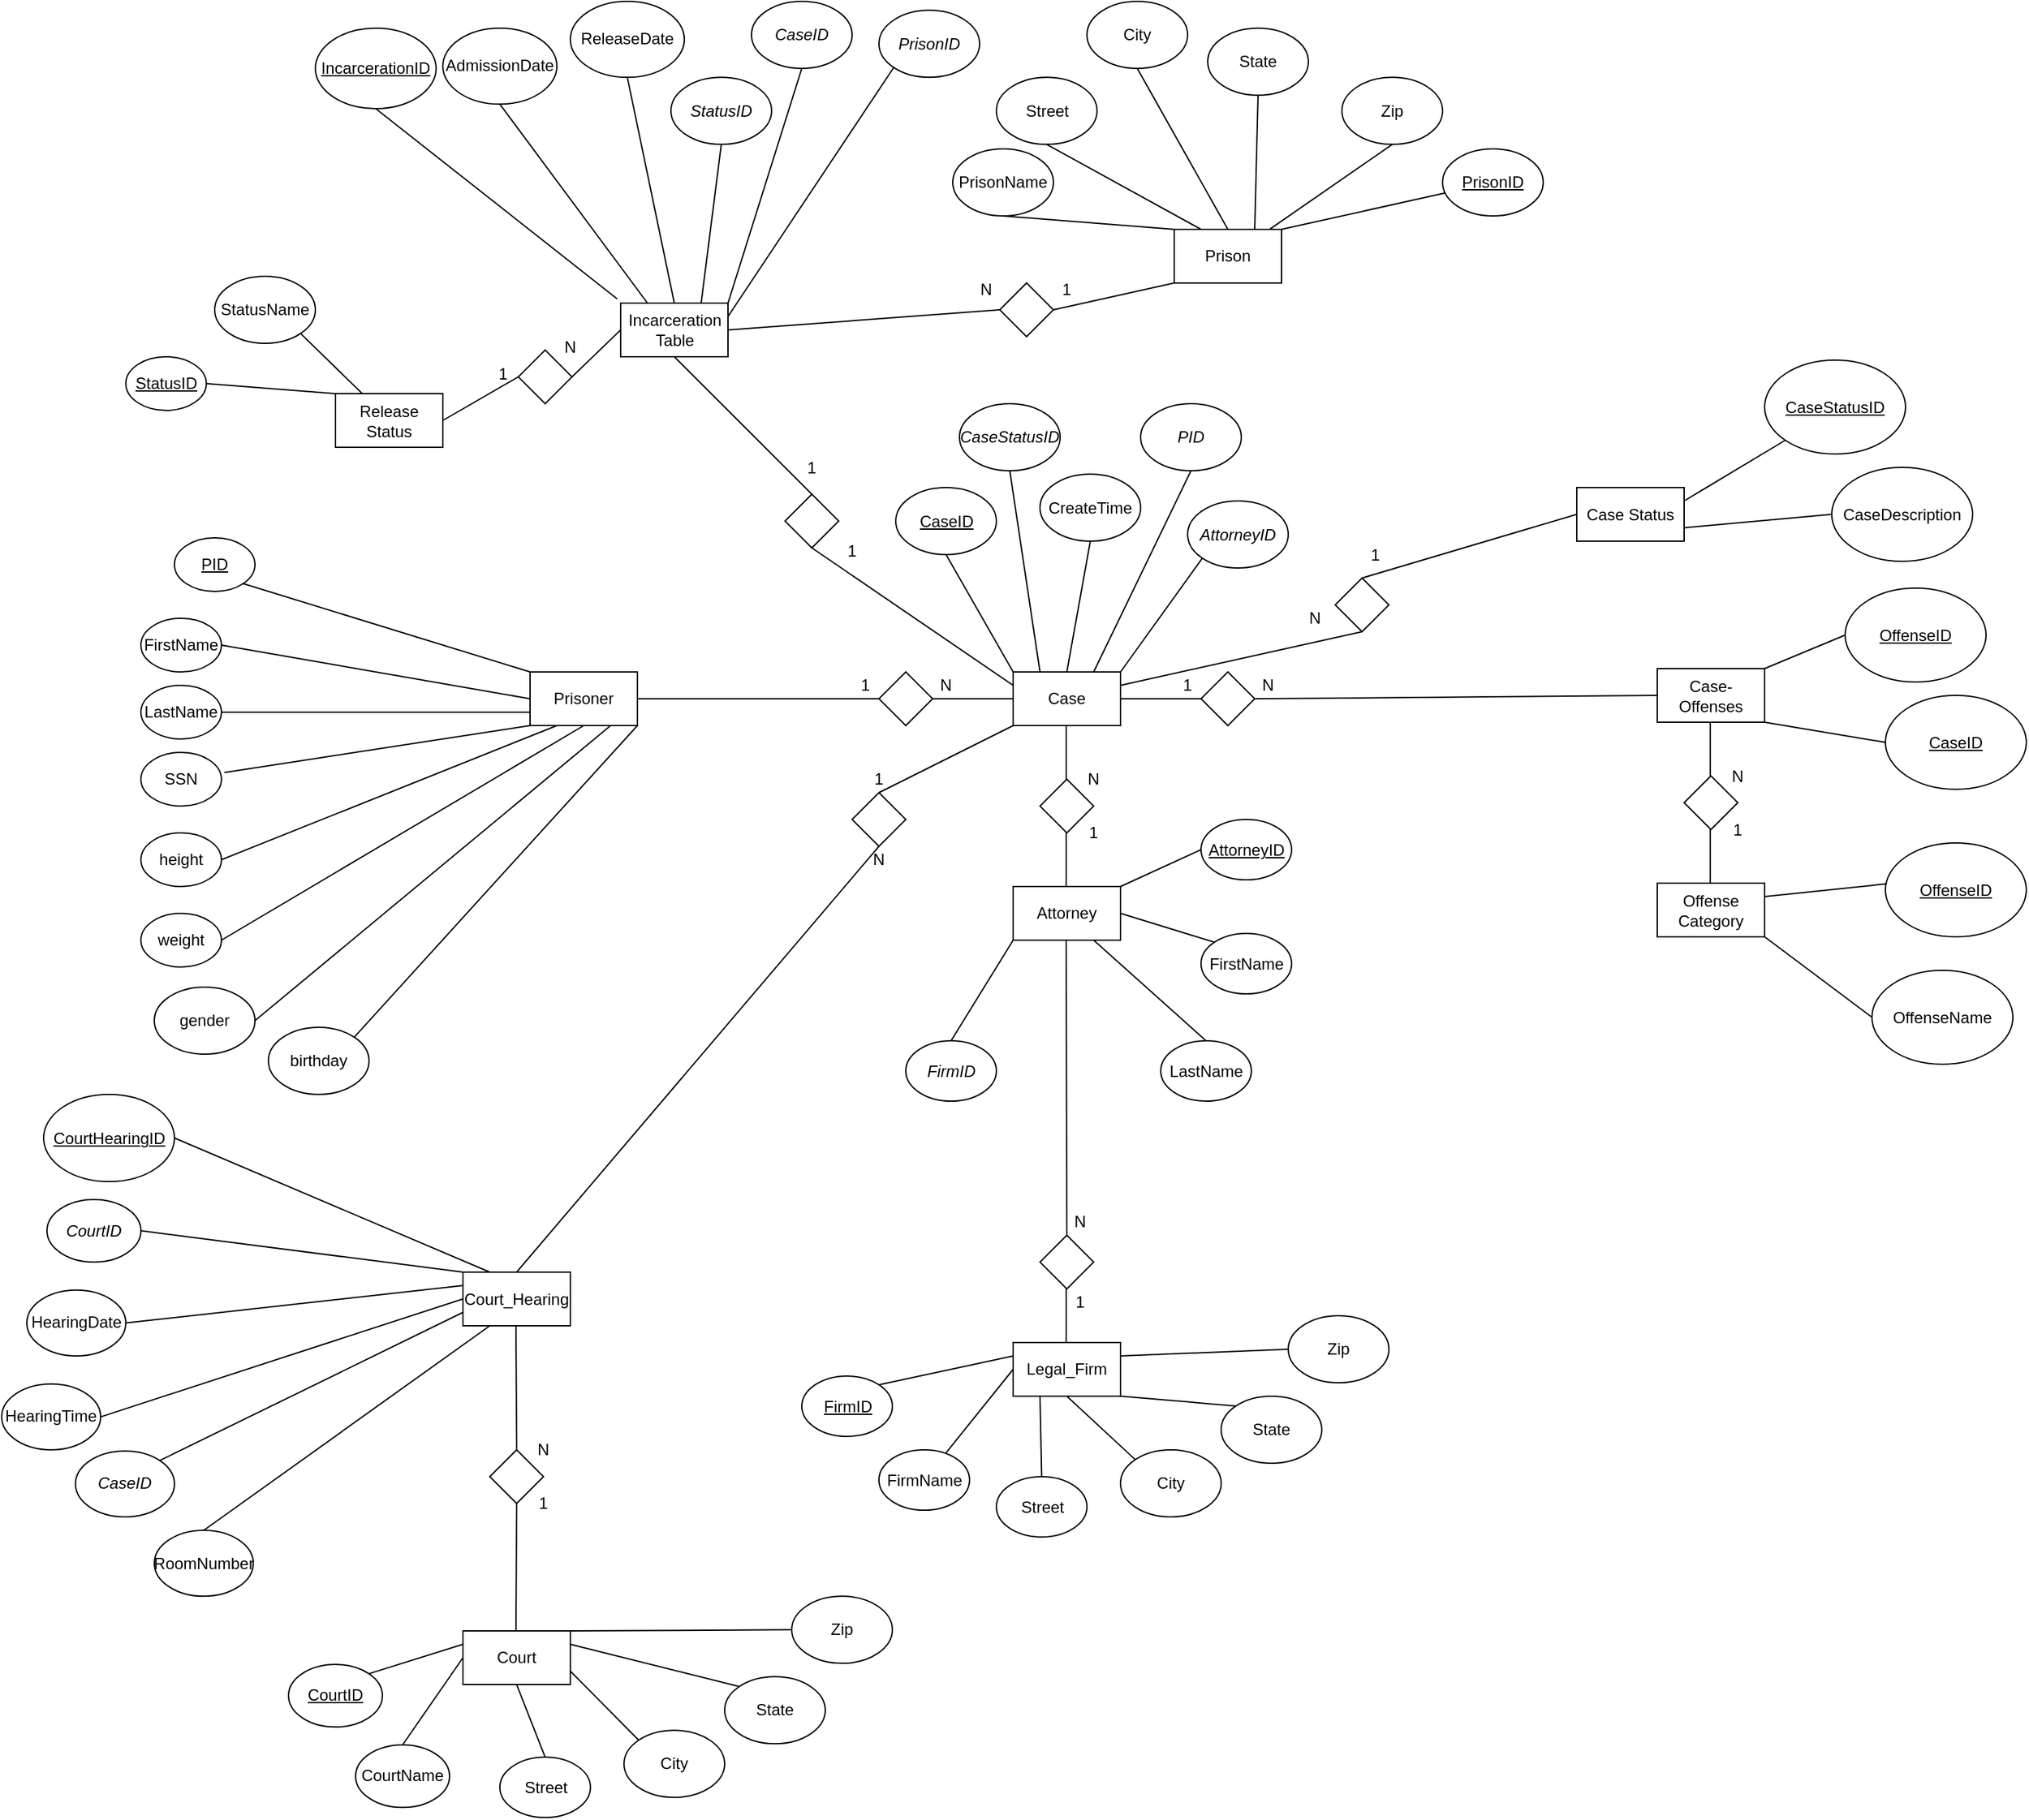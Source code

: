 <mxfile version="13.2.1" type="device"><diagram id="6-A-8fZmsjtBQCMecS1m" name="Page-1"><mxGraphModel dx="2456" dy="2814" grid="1" gridSize="10" guides="1" tooltips="1" connect="1" arrows="1" fold="1" page="1" pageScale="1" pageWidth="850" pageHeight="1100" math="0" shadow="0"><root><mxCell id="0"/><mxCell id="1" parent="0"/><mxCell id="88L6ZnygSIBi1Msrdcqb-1" value="Prisoner" style="rounded=0;whiteSpace=wrap;html=1;" parent="1" vertex="1"><mxGeometry x="120" y="200" width="80" height="40" as="geometry"/></mxCell><mxCell id="88L6ZnygSIBi1Msrdcqb-2" value="Incarceration Table" style="rounded=0;whiteSpace=wrap;html=1;" parent="1" vertex="1"><mxGeometry x="187.5" y="-75" width="80" height="40" as="geometry"/></mxCell><mxCell id="88L6ZnygSIBi1Msrdcqb-3" value="Case" style="rounded=0;whiteSpace=wrap;html=1;" parent="1" vertex="1"><mxGeometry x="480" y="200" width="80" height="40" as="geometry"/></mxCell><mxCell id="88L6ZnygSIBi1Msrdcqb-4" value="Case-Offenses" style="rounded=0;whiteSpace=wrap;html=1;" parent="1" vertex="1"><mxGeometry x="960" y="197.5" width="80" height="40" as="geometry"/></mxCell><mxCell id="88L6ZnygSIBi1Msrdcqb-5" value="Legal_Firm" style="rounded=0;whiteSpace=wrap;html=1;" parent="1" vertex="1"><mxGeometry x="480" y="700" width="80" height="40" as="geometry"/></mxCell><mxCell id="88L6ZnygSIBi1Msrdcqb-6" value="Court_Hearing" style="rounded=0;whiteSpace=wrap;html=1;" parent="1" vertex="1"><mxGeometry x="70" y="647.5" width="80" height="40" as="geometry"/></mxCell><mxCell id="88L6ZnygSIBi1Msrdcqb-8" value="Attorney" style="rounded=0;whiteSpace=wrap;html=1;" parent="1" vertex="1"><mxGeometry x="480" y="360" width="80" height="40" as="geometry"/></mxCell><mxCell id="88L6ZnygSIBi1Msrdcqb-9" value="" style="rhombus;whiteSpace=wrap;html=1;" parent="1" vertex="1"><mxGeometry x="310" y="67.5" width="40" height="40" as="geometry"/></mxCell><mxCell id="88L6ZnygSIBi1Msrdcqb-10" value="" style="endArrow=none;html=1;exitX=0;exitY=0.25;exitDx=0;exitDy=0;entryX=0.5;entryY=1;entryDx=0;entryDy=0;" parent="1" source="88L6ZnygSIBi1Msrdcqb-3" target="88L6ZnygSIBi1Msrdcqb-9" edge="1"><mxGeometry width="50" height="50" relative="1" as="geometry"><mxPoint x="490" y="340" as="sourcePoint"/><mxPoint x="540" y="290" as="targetPoint"/></mxGeometry></mxCell><mxCell id="88L6ZnygSIBi1Msrdcqb-11" value="" style="endArrow=none;html=1;exitX=0.5;exitY=0;exitDx=0;exitDy=0;entryX=0.5;entryY=1;entryDx=0;entryDy=0;" parent="1" source="88L6ZnygSIBi1Msrdcqb-9" target="88L6ZnygSIBi1Msrdcqb-2" edge="1"><mxGeometry width="50" height="50" relative="1" as="geometry"><mxPoint x="490" y="340" as="sourcePoint"/><mxPoint x="540" y="290" as="targetPoint"/></mxGeometry></mxCell><mxCell id="88L6ZnygSIBi1Msrdcqb-12" value="" style="rhombus;whiteSpace=wrap;html=1;" parent="1" vertex="1"><mxGeometry x="380" y="200" width="40" height="40" as="geometry"/></mxCell><mxCell id="88L6ZnygSIBi1Msrdcqb-13" value="" style="endArrow=none;html=1;exitX=1;exitY=0.5;exitDx=0;exitDy=0;entryX=0;entryY=0.5;entryDx=0;entryDy=0;" parent="1" source="88L6ZnygSIBi1Msrdcqb-1" target="88L6ZnygSIBi1Msrdcqb-12" edge="1"><mxGeometry width="50" height="50" relative="1" as="geometry"><mxPoint x="490" y="340" as="sourcePoint"/><mxPoint x="540" y="290" as="targetPoint"/></mxGeometry></mxCell><mxCell id="88L6ZnygSIBi1Msrdcqb-14" value="" style="rhombus;whiteSpace=wrap;html=1;" parent="1" vertex="1"><mxGeometry x="360" y="290" width="40" height="40" as="geometry"/></mxCell><mxCell id="88L6ZnygSIBi1Msrdcqb-15" value="" style="rhombus;whiteSpace=wrap;html=1;" parent="1" vertex="1"><mxGeometry x="620" y="200" width="40" height="40" as="geometry"/></mxCell><mxCell id="88L6ZnygSIBi1Msrdcqb-17" value="" style="rhombus;whiteSpace=wrap;html=1;" parent="1" vertex="1"><mxGeometry x="500" y="620" width="40" height="40" as="geometry"/></mxCell><mxCell id="88L6ZnygSIBi1Msrdcqb-18" value="" style="rhombus;whiteSpace=wrap;html=1;" parent="1" vertex="1"><mxGeometry x="500" y="280" width="40" height="40" as="geometry"/></mxCell><mxCell id="88L6ZnygSIBi1Msrdcqb-19" value="" style="endArrow=none;html=1;exitX=0;exitY=0.5;exitDx=0;exitDy=0;entryX=1;entryY=0.5;entryDx=0;entryDy=0;" parent="1" source="88L6ZnygSIBi1Msrdcqb-3" target="88L6ZnygSIBi1Msrdcqb-12" edge="1"><mxGeometry width="50" height="50" relative="1" as="geometry"><mxPoint x="330" y="230" as="sourcePoint"/><mxPoint x="390" y="230" as="targetPoint"/></mxGeometry></mxCell><mxCell id="88L6ZnygSIBi1Msrdcqb-20" value="" style="endArrow=none;html=1;exitX=0.5;exitY=0;exitDx=0;exitDy=0;entryX=0.5;entryY=1;entryDx=0;entryDy=0;" parent="1" source="88L6ZnygSIBi1Msrdcqb-6" target="88L6ZnygSIBi1Msrdcqb-14" edge="1"><mxGeometry width="50" height="50" relative="1" as="geometry"><mxPoint x="490" y="240" as="sourcePoint"/><mxPoint x="540" y="190" as="targetPoint"/></mxGeometry></mxCell><mxCell id="88L6ZnygSIBi1Msrdcqb-21" value="" style="endArrow=none;html=1;exitX=0.5;exitY=0;exitDx=0;exitDy=0;entryX=0;entryY=1;entryDx=0;entryDy=0;" parent="1" source="88L6ZnygSIBi1Msrdcqb-14" target="88L6ZnygSIBi1Msrdcqb-3" edge="1"><mxGeometry width="50" height="50" relative="1" as="geometry"><mxPoint x="490" y="240" as="sourcePoint"/><mxPoint x="540" y="190" as="targetPoint"/></mxGeometry></mxCell><mxCell id="88L6ZnygSIBi1Msrdcqb-22" value="" style="endArrow=none;html=1;exitX=0.5;exitY=0;exitDx=0;exitDy=0;entryX=0.5;entryY=1;entryDx=0;entryDy=0;" parent="1" edge="1"><mxGeometry width="50" height="50" relative="1" as="geometry"><mxPoint x="519.5" y="360" as="sourcePoint"/><mxPoint x="519.5" y="320" as="targetPoint"/></mxGeometry></mxCell><mxCell id="88L6ZnygSIBi1Msrdcqb-23" value="" style="endArrow=none;html=1;exitX=0.5;exitY=0;exitDx=0;exitDy=0;entryX=0.5;entryY=1;entryDx=0;entryDy=0;" parent="1" edge="1"><mxGeometry width="50" height="50" relative="1" as="geometry"><mxPoint x="519.5" y="280" as="sourcePoint"/><mxPoint x="519.5" y="240" as="targetPoint"/></mxGeometry></mxCell><mxCell id="88L6ZnygSIBi1Msrdcqb-24" value="" style="endArrow=none;html=1;exitX=0.5;exitY=0;exitDx=0;exitDy=0;entryX=0.5;entryY=1;entryDx=0;entryDy=0;" parent="1" edge="1" source="88L6ZnygSIBi1Msrdcqb-17"><mxGeometry width="50" height="50" relative="1" as="geometry"><mxPoint x="519.5" y="440" as="sourcePoint"/><mxPoint x="519.5" y="400" as="targetPoint"/></mxGeometry></mxCell><mxCell id="88L6ZnygSIBi1Msrdcqb-26" value="" style="endArrow=none;html=1;exitX=0.5;exitY=0;exitDx=0;exitDy=0;entryX=0.5;entryY=1;entryDx=0;entryDy=0;" parent="1" edge="1"><mxGeometry width="50" height="50" relative="1" as="geometry"><mxPoint x="519.5" y="700" as="sourcePoint"/><mxPoint x="519.5" y="660" as="targetPoint"/></mxGeometry></mxCell><mxCell id="88L6ZnygSIBi1Msrdcqb-27" value="" style="endArrow=none;html=1;exitX=1;exitY=0.5;exitDx=0;exitDy=0;entryX=0;entryY=0.5;entryDx=0;entryDy=0;" parent="1" source="88L6ZnygSIBi1Msrdcqb-3" target="88L6ZnygSIBi1Msrdcqb-15" edge="1"><mxGeometry width="50" height="50" relative="1" as="geometry"><mxPoint x="340" y="420" as="sourcePoint"/><mxPoint x="470" y="350" as="targetPoint"/></mxGeometry></mxCell><mxCell id="88L6ZnygSIBi1Msrdcqb-28" value="" style="endArrow=none;html=1;exitX=0;exitY=0.5;exitDx=0;exitDy=0;entryX=0.5;entryY=1;entryDx=0;entryDy=0;" parent="1" source="88L6ZnygSIBi1Msrdcqb-4" edge="1"><mxGeometry width="50" height="50" relative="1" as="geometry"><mxPoint x="660" y="260" as="sourcePoint"/><mxPoint x="660" y="220" as="targetPoint"/></mxGeometry></mxCell><mxCell id="88L6ZnygSIBi1Msrdcqb-35" value="1" style="text;html=1;strokeColor=none;fillColor=none;align=center;verticalAlign=middle;whiteSpace=wrap;rounded=0;" parent="1" vertex="1"><mxGeometry x="360" y="270" width="40" height="20" as="geometry"/></mxCell><mxCell id="88L6ZnygSIBi1Msrdcqb-36" value="N" style="text;html=1;strokeColor=none;fillColor=none;align=center;verticalAlign=middle;whiteSpace=wrap;rounded=0;" parent="1" vertex="1"><mxGeometry x="360" y="330" width="40" height="20" as="geometry"/></mxCell><mxCell id="88L6ZnygSIBi1Msrdcqb-37" value="1" style="text;html=1;strokeColor=none;fillColor=none;align=center;verticalAlign=middle;whiteSpace=wrap;rounded=0;" parent="1" vertex="1"><mxGeometry x="350" y="200" width="40" height="20" as="geometry"/></mxCell><mxCell id="88L6ZnygSIBi1Msrdcqb-38" value="N" style="text;html=1;strokeColor=none;fillColor=none;align=center;verticalAlign=middle;whiteSpace=wrap;rounded=0;" parent="1" vertex="1"><mxGeometry x="410" y="200" width="40" height="20" as="geometry"/></mxCell><mxCell id="88L6ZnygSIBi1Msrdcqb-40" value="N" style="text;html=1;strokeColor=none;fillColor=none;align=center;verticalAlign=middle;whiteSpace=wrap;rounded=0;" parent="1" vertex="1"><mxGeometry x="650" y="200" width="40" height="20" as="geometry"/></mxCell><mxCell id="88L6ZnygSIBi1Msrdcqb-41" value="1" style="text;html=1;strokeColor=none;fillColor=none;align=center;verticalAlign=middle;whiteSpace=wrap;rounded=0;" parent="1" vertex="1"><mxGeometry x="520" y="310" width="40" height="20" as="geometry"/></mxCell><mxCell id="88L6ZnygSIBi1Msrdcqb-42" value="N" style="text;html=1;strokeColor=none;fillColor=none;align=center;verticalAlign=middle;whiteSpace=wrap;rounded=0;" parent="1" vertex="1"><mxGeometry x="520" y="270" width="40" height="20" as="geometry"/></mxCell><mxCell id="88L6ZnygSIBi1Msrdcqb-43" value="1" style="text;html=1;strokeColor=none;fillColor=none;align=center;verticalAlign=middle;whiteSpace=wrap;rounded=0;" parent="1" vertex="1"><mxGeometry x="510" y="660" width="40" height="20" as="geometry"/></mxCell><mxCell id="88L6ZnygSIBi1Msrdcqb-45" value="N" style="text;html=1;strokeColor=none;fillColor=none;align=center;verticalAlign=middle;whiteSpace=wrap;rounded=0;" parent="1" vertex="1"><mxGeometry x="510" y="600" width="40" height="20" as="geometry"/></mxCell><mxCell id="88L6ZnygSIBi1Msrdcqb-48" value="Offense Category" style="rounded=0;whiteSpace=wrap;html=1;" parent="1" vertex="1"><mxGeometry x="960" y="357.5" width="80" height="40" as="geometry"/></mxCell><mxCell id="88L6ZnygSIBi1Msrdcqb-49" value="Court" style="rounded=0;whiteSpace=wrap;html=1;" parent="1" vertex="1"><mxGeometry x="70" y="915" width="80" height="40" as="geometry"/></mxCell><mxCell id="88L6ZnygSIBi1Msrdcqb-50" value="Prison" style="rounded=0;whiteSpace=wrap;html=1;" parent="1" vertex="1"><mxGeometry x="600" y="-130" width="80" height="40" as="geometry"/></mxCell><mxCell id="88L6ZnygSIBi1Msrdcqb-51" value="" style="rhombus;whiteSpace=wrap;html=1;" parent="1" vertex="1"><mxGeometry x="980" y="277.5" width="40" height="40" as="geometry"/></mxCell><mxCell id="88L6ZnygSIBi1Msrdcqb-52" value="" style="endArrow=none;html=1;exitX=0.5;exitY=0;exitDx=0;exitDy=0;entryX=0.5;entryY=1;entryDx=0;entryDy=0;" parent="1" edge="1"><mxGeometry width="50" height="50" relative="1" as="geometry"><mxPoint x="999.5" y="357.5" as="sourcePoint"/><mxPoint x="999.5" y="317.5" as="targetPoint"/></mxGeometry></mxCell><mxCell id="88L6ZnygSIBi1Msrdcqb-53" value="" style="endArrow=none;html=1;exitX=0.5;exitY=0;exitDx=0;exitDy=0;entryX=0.5;entryY=1;entryDx=0;entryDy=0;" parent="1" edge="1"><mxGeometry width="50" height="50" relative="1" as="geometry"><mxPoint x="999.5" y="277.5" as="sourcePoint"/><mxPoint x="999.5" y="237.5" as="targetPoint"/></mxGeometry></mxCell><mxCell id="88L6ZnygSIBi1Msrdcqb-54" value="" style="rhombus;whiteSpace=wrap;html=1;" parent="1" vertex="1"><mxGeometry x="90" y="780" width="40" height="40" as="geometry"/></mxCell><mxCell id="88L6ZnygSIBi1Msrdcqb-55" value="" style="endArrow=none;html=1;exitX=0.5;exitY=0;exitDx=0;exitDy=0;entryX=0.5;entryY=1;entryDx=0;entryDy=0;" parent="1" edge="1" target="88L6ZnygSIBi1Msrdcqb-54"><mxGeometry width="50" height="50" relative="1" as="geometry"><mxPoint x="109.5" y="915" as="sourcePoint"/><mxPoint x="109.5" y="875" as="targetPoint"/></mxGeometry></mxCell><mxCell id="88L6ZnygSIBi1Msrdcqb-56" value="" style="endArrow=none;html=1;exitX=0;exitY=0.5;exitDx=0;exitDy=0;entryX=0.5;entryY=1;entryDx=0;entryDy=0;" parent="1" edge="1" source="88L6ZnygSIBi1Msrdcqb-60"><mxGeometry width="50" height="50" relative="1" as="geometry"><mxPoint x="109.5" y="727.5" as="sourcePoint"/><mxPoint x="109.5" y="687.5" as="targetPoint"/></mxGeometry></mxCell><mxCell id="88L6ZnygSIBi1Msrdcqb-57" value="1" style="text;html=1;strokeColor=none;fillColor=none;align=center;verticalAlign=middle;whiteSpace=wrap;rounded=0;" parent="1" vertex="1"><mxGeometry x="1000" y="307.5" width="40" height="20" as="geometry"/></mxCell><mxCell id="88L6ZnygSIBi1Msrdcqb-58" value="N" style="text;html=1;strokeColor=none;fillColor=none;align=center;verticalAlign=middle;whiteSpace=wrap;rounded=0;" parent="1" vertex="1"><mxGeometry x="1000" y="267.5" width="40" height="20" as="geometry"/></mxCell><mxCell id="88L6ZnygSIBi1Msrdcqb-59" value="1" style="text;html=1;strokeColor=none;fillColor=none;align=center;verticalAlign=middle;whiteSpace=wrap;rounded=0;" parent="1" vertex="1"><mxGeometry x="110" y="810" width="40" height="20" as="geometry"/></mxCell><mxCell id="88L6ZnygSIBi1Msrdcqb-60" value="N" style="text;html=1;strokeColor=none;fillColor=none;align=center;verticalAlign=middle;whiteSpace=wrap;rounded=0;" parent="1" vertex="1"><mxGeometry x="110" y="770" width="40" height="20" as="geometry"/></mxCell><mxCell id="88L6ZnygSIBi1Msrdcqb-61" value="" style="rhombus;whiteSpace=wrap;html=1;" parent="1" vertex="1"><mxGeometry x="470" y="-90" width="40" height="40" as="geometry"/></mxCell><mxCell id="88L6ZnygSIBi1Msrdcqb-62" value="" style="endArrow=none;html=1;exitX=1;exitY=0.5;exitDx=0;exitDy=0;entryX=0;entryY=0.5;entryDx=0;entryDy=0;" parent="1" target="88L6ZnygSIBi1Msrdcqb-61" edge="1" source="88L6ZnygSIBi1Msrdcqb-2"><mxGeometry width="50" height="50" relative="1" as="geometry"><mxPoint x="320" y="60" as="sourcePoint"/><mxPoint x="540" y="130" as="targetPoint"/></mxGeometry></mxCell><mxCell id="88L6ZnygSIBi1Msrdcqb-63" value="" style="endArrow=none;html=1;exitX=0;exitY=1;exitDx=0;exitDy=0;entryX=1;entryY=0.5;entryDx=0;entryDy=0;" parent="1" target="88L6ZnygSIBi1Msrdcqb-61" edge="1" source="88L6ZnygSIBi1Msrdcqb-50"><mxGeometry width="50" height="50" relative="1" as="geometry"><mxPoint x="480" y="60" as="sourcePoint"/><mxPoint x="390" y="70" as="targetPoint"/></mxGeometry></mxCell><mxCell id="88L6ZnygSIBi1Msrdcqb-65" value="1" style="text;html=1;strokeColor=none;fillColor=none;align=center;verticalAlign=middle;whiteSpace=wrap;rounded=0;" parent="1" vertex="1"><mxGeometry x="500" y="-95" width="40" height="20" as="geometry"/></mxCell><mxCell id="88L6ZnygSIBi1Msrdcqb-67" value="1" style="text;html=1;strokeColor=none;fillColor=none;align=center;verticalAlign=middle;whiteSpace=wrap;rounded=0;" parent="1" vertex="1"><mxGeometry x="310" y="37.5" width="40" height="20" as="geometry"/></mxCell><mxCell id="88L6ZnygSIBi1Msrdcqb-69" value="N" style="text;html=1;strokeColor=none;fillColor=none;align=center;verticalAlign=middle;whiteSpace=wrap;rounded=0;" parent="1" vertex="1"><mxGeometry x="440" y="-95" width="40" height="20" as="geometry"/></mxCell><mxCell id="CbOvgb89FoN8Vno8i6WX-1" value="" style="endArrow=none;html=1;entryX=0.5;entryY=1;entryDx=0;entryDy=0;exitX=1;exitY=0.25;exitDx=0;exitDy=0;" parent="1" target="CbOvgb89FoN8Vno8i6WX-3" edge="1" source="88L6ZnygSIBi1Msrdcqb-3"><mxGeometry width="50" height="50" relative="1" as="geometry"><mxPoint x="520" y="200" as="sourcePoint"/><mxPoint x="570" y="150" as="targetPoint"/></mxGeometry></mxCell><mxCell id="CbOvgb89FoN8Vno8i6WX-3" value="" style="rhombus;whiteSpace=wrap;html=1;" parent="1" vertex="1"><mxGeometry x="720" y="130" width="40" height="40" as="geometry"/></mxCell><mxCell id="CbOvgb89FoN8Vno8i6WX-4" value="" style="endArrow=none;html=1;entryX=0;entryY=0.5;entryDx=0;entryDy=0;exitX=0.5;exitY=0;exitDx=0;exitDy=0;" parent="1" edge="1" target="CbOvgb89FoN8Vno8i6WX-5" source="CbOvgb89FoN8Vno8i6WX-3"><mxGeometry width="50" height="50" relative="1" as="geometry"><mxPoint x="640.0" y="120" as="sourcePoint"/><mxPoint x="760.0" y="80" as="targetPoint"/></mxGeometry></mxCell><mxCell id="CbOvgb89FoN8Vno8i6WX-5" value="Case Status" style="rounded=0;whiteSpace=wrap;html=1;" parent="1" vertex="1"><mxGeometry x="900" y="62.5" width="80" height="40" as="geometry"/></mxCell><mxCell id="CbOvgb89FoN8Vno8i6WX-6" value="1" style="text;html=1;strokeColor=none;fillColor=none;align=center;verticalAlign=middle;whiteSpace=wrap;rounded=0;" parent="1" vertex="1"><mxGeometry x="590" y="200" width="40" height="20" as="geometry"/></mxCell><mxCell id="CbOvgb89FoN8Vno8i6WX-7" value="1" style="text;html=1;strokeColor=none;fillColor=none;align=center;verticalAlign=middle;whiteSpace=wrap;rounded=0;" parent="1" vertex="1"><mxGeometry x="730" y="102.5" width="40" height="20" as="geometry"/></mxCell><mxCell id="CbOvgb89FoN8Vno8i6WX-8" value="N" style="text;html=1;strokeColor=none;fillColor=none;align=center;verticalAlign=middle;whiteSpace=wrap;rounded=0;" parent="1" vertex="1"><mxGeometry x="685" y="150" width="40" height="20" as="geometry"/></mxCell><mxCell id="oKJoSQ-ywFa6cX89qdWp-1" value="Release Status" style="rounded=0;whiteSpace=wrap;html=1;" parent="1" vertex="1"><mxGeometry x="-25" y="-7.5" width="80" height="40" as="geometry"/></mxCell><mxCell id="oKJoSQ-ywFa6cX89qdWp-2" value="" style="endArrow=none;html=1;exitX=1;exitY=0.5;exitDx=0;exitDy=0;entryX=0;entryY=0.5;entryDx=0;entryDy=0;" parent="1" edge="1" target="oKJoSQ-ywFa6cX89qdWp-10" source="oKJoSQ-ywFa6cX89qdWp-1"><mxGeometry width="50" height="50" relative="1" as="geometry"><mxPoint x="80" y="60" as="sourcePoint"/><mxPoint x="140" y="60" as="targetPoint"/></mxGeometry></mxCell><mxCell id="oKJoSQ-ywFa6cX89qdWp-3" value="" style="endArrow=none;html=1;exitX=0;exitY=0.5;exitDx=0;exitDy=0;entryX=1;entryY=0.5;entryDx=0;entryDy=0;" parent="1" edge="1" target="oKJoSQ-ywFa6cX89qdWp-10" source="88L6ZnygSIBi1Msrdcqb-2"><mxGeometry width="50" height="50" relative="1" as="geometry"><mxPoint x="240" y="60" as="sourcePoint"/><mxPoint x="180" y="60" as="targetPoint"/></mxGeometry></mxCell><mxCell id="oKJoSQ-ywFa6cX89qdWp-4" value="1" style="text;html=1;strokeColor=none;fillColor=none;align=center;verticalAlign=middle;whiteSpace=wrap;rounded=0;" parent="1" vertex="1"><mxGeometry x="80" y="-32.5" width="40" height="20" as="geometry"/></mxCell><mxCell id="oKJoSQ-ywFa6cX89qdWp-5" value="N" style="text;html=1;strokeColor=none;fillColor=none;align=center;verticalAlign=middle;whiteSpace=wrap;rounded=0;" parent="1" vertex="1"><mxGeometry x="130" y="-52.5" width="40" height="20" as="geometry"/></mxCell><mxCell id="oKJoSQ-ywFa6cX89qdWp-10" value="" style="rhombus;whiteSpace=wrap;html=1;" parent="1" vertex="1"><mxGeometry x="111.25" y="-40" width="40" height="40" as="geometry"/></mxCell><mxCell id="oKJoSQ-ywFa6cX89qdWp-11" value="1" style="text;html=1;strokeColor=none;fillColor=none;align=center;verticalAlign=middle;whiteSpace=wrap;rounded=0;" parent="1" vertex="1"><mxGeometry x="340" y="100" width="40" height="20" as="geometry"/></mxCell><mxCell id="o3kor_T2mVQfqyY9yInp-1" value="&lt;u&gt;StatusID&lt;/u&gt;" style="ellipse;whiteSpace=wrap;html=1;" vertex="1" parent="1"><mxGeometry x="-181.25" y="-35" width="60" height="40" as="geometry"/></mxCell><mxCell id="o3kor_T2mVQfqyY9yInp-2" value="" style="endArrow=none;html=1;exitX=0;exitY=0;exitDx=0;exitDy=0;entryX=1;entryY=0.5;entryDx=0;entryDy=0;" edge="1" parent="1" source="oKJoSQ-ywFa6cX89qdWp-1" target="o3kor_T2mVQfqyY9yInp-1"><mxGeometry width="50" height="50" relative="1" as="geometry"><mxPoint x="60" y="20" as="sourcePoint"/><mxPoint x="110" y="-30" as="targetPoint"/></mxGeometry></mxCell><mxCell id="o3kor_T2mVQfqyY9yInp-3" value="StatusName" style="ellipse;whiteSpace=wrap;html=1;" vertex="1" parent="1"><mxGeometry x="-115" y="-95" width="75" height="50" as="geometry"/></mxCell><mxCell id="o3kor_T2mVQfqyY9yInp-4" value="" style="endArrow=none;html=1;exitX=0.25;exitY=0;exitDx=0;exitDy=0;entryX=1;entryY=1;entryDx=0;entryDy=0;" edge="1" parent="1" source="oKJoSQ-ywFa6cX89qdWp-1" target="o3kor_T2mVQfqyY9yInp-3"><mxGeometry width="50" height="50" relative="1" as="geometry"><mxPoint x="170" y="10" as="sourcePoint"/><mxPoint x="220" y="-40" as="targetPoint"/></mxGeometry></mxCell><mxCell id="o3kor_T2mVQfqyY9yInp-5" value="&lt;u&gt;IncarcerationID&lt;/u&gt;" style="ellipse;whiteSpace=wrap;html=1;" vertex="1" parent="1"><mxGeometry x="-40" y="-280" width="90" height="60" as="geometry"/></mxCell><mxCell id="o3kor_T2mVQfqyY9yInp-6" value="" style="endArrow=none;html=1;entryX=0.5;entryY=1;entryDx=0;entryDy=0;exitX=-0.032;exitY=-0.079;exitDx=0;exitDy=0;exitPerimeter=0;" edge="1" parent="1" source="88L6ZnygSIBi1Msrdcqb-2" target="o3kor_T2mVQfqyY9yInp-5"><mxGeometry width="50" height="50" relative="1" as="geometry"><mxPoint x="270" y="30" as="sourcePoint"/><mxPoint x="320" y="-20" as="targetPoint"/></mxGeometry></mxCell><mxCell id="o3kor_T2mVQfqyY9yInp-7" value="AdmissionDate" style="ellipse;whiteSpace=wrap;html=1;" vertex="1" parent="1"><mxGeometry x="55" y="-280" width="85" height="56.67" as="geometry"/></mxCell><mxCell id="o3kor_T2mVQfqyY9yInp-8" value="" style="endArrow=none;html=1;exitX=0.25;exitY=0;exitDx=0;exitDy=0;entryX=0.5;entryY=1;entryDx=0;entryDy=0;" edge="1" parent="1" source="88L6ZnygSIBi1Msrdcqb-2" target="o3kor_T2mVQfqyY9yInp-7"><mxGeometry width="50" height="50" relative="1" as="geometry"><mxPoint x="290" y="30" as="sourcePoint"/><mxPoint x="340" y="-20" as="targetPoint"/></mxGeometry></mxCell><mxCell id="o3kor_T2mVQfqyY9yInp-10" value="ReleaseDate" style="ellipse;whiteSpace=wrap;html=1;" vertex="1" parent="1"><mxGeometry x="150" y="-300" width="85" height="56.67" as="geometry"/></mxCell><mxCell id="o3kor_T2mVQfqyY9yInp-12" value="" style="endArrow=none;html=1;exitX=0.5;exitY=0;exitDx=0;exitDy=0;entryX=0.5;entryY=1;entryDx=0;entryDy=0;" edge="1" parent="1" source="88L6ZnygSIBi1Msrdcqb-2" target="o3kor_T2mVQfqyY9yInp-10"><mxGeometry width="50" height="50" relative="1" as="geometry"><mxPoint x="351.25" y="51.66" as="sourcePoint"/><mxPoint x="388.75" y="-20.0" as="targetPoint"/></mxGeometry></mxCell><mxCell id="o3kor_T2mVQfqyY9yInp-13" value="&lt;i&gt;StatusID&lt;/i&gt;" style="ellipse;whiteSpace=wrap;html=1;" vertex="1" parent="1"><mxGeometry x="225" y="-243.33" width="75" height="50" as="geometry"/></mxCell><mxCell id="o3kor_T2mVQfqyY9yInp-14" value="" style="endArrow=none;html=1;exitX=0.75;exitY=0;exitDx=0;exitDy=0;entryX=0.5;entryY=1;entryDx=0;entryDy=0;" edge="1" parent="1" source="88L6ZnygSIBi1Msrdcqb-2" target="o3kor_T2mVQfqyY9yInp-13"><mxGeometry width="50" height="50" relative="1" as="geometry"><mxPoint x="370" y="20" as="sourcePoint"/><mxPoint x="420" y="-30" as="targetPoint"/></mxGeometry></mxCell><mxCell id="o3kor_T2mVQfqyY9yInp-15" value="&lt;i&gt;PrisonID&lt;/i&gt;" style="ellipse;whiteSpace=wrap;html=1;" vertex="1" parent="1"><mxGeometry x="380" y="-293.33" width="75" height="50" as="geometry"/></mxCell><mxCell id="o3kor_T2mVQfqyY9yInp-16" value="&lt;i&gt;CaseID&lt;/i&gt;" style="ellipse;whiteSpace=wrap;html=1;" vertex="1" parent="1"><mxGeometry x="285" y="-300" width="75" height="50" as="geometry"/></mxCell><mxCell id="o3kor_T2mVQfqyY9yInp-17" value="" style="endArrow=none;html=1;entryX=0.5;entryY=1;entryDx=0;entryDy=0;exitX=1;exitY=0;exitDx=0;exitDy=0;" edge="1" parent="1" source="88L6ZnygSIBi1Msrdcqb-2" target="o3kor_T2mVQfqyY9yInp-16"><mxGeometry width="50" height="50" relative="1" as="geometry"><mxPoint x="365" y="15" as="sourcePoint"/><mxPoint x="415" y="-35" as="targetPoint"/></mxGeometry></mxCell><mxCell id="o3kor_T2mVQfqyY9yInp-18" value="" style="endArrow=none;html=1;entryX=0;entryY=1;entryDx=0;entryDy=0;exitX=1;exitY=0.25;exitDx=0;exitDy=0;" edge="1" parent="1" source="88L6ZnygSIBi1Msrdcqb-2" target="o3kor_T2mVQfqyY9yInp-15"><mxGeometry width="50" height="50" relative="1" as="geometry"><mxPoint x="410" y="10" as="sourcePoint"/><mxPoint x="450" y="-10" as="targetPoint"/></mxGeometry></mxCell><mxCell id="o3kor_T2mVQfqyY9yInp-19" value="&lt;u&gt;PrisonID&lt;/u&gt;" style="ellipse;whiteSpace=wrap;html=1;" vertex="1" parent="1"><mxGeometry x="800" y="-190" width="75" height="50" as="geometry"/></mxCell><mxCell id="o3kor_T2mVQfqyY9yInp-21" value="" style="endArrow=none;html=1;exitX=1;exitY=0;exitDx=0;exitDy=0;" edge="1" parent="1" source="88L6ZnygSIBi1Msrdcqb-50" target="o3kor_T2mVQfqyY9yInp-19"><mxGeometry width="50" height="50" relative="1" as="geometry"><mxPoint x="470" y="20" as="sourcePoint"/><mxPoint x="520" y="-30" as="targetPoint"/></mxGeometry></mxCell><mxCell id="o3kor_T2mVQfqyY9yInp-22" value="PrisonName" style="ellipse;whiteSpace=wrap;html=1;" vertex="1" parent="1"><mxGeometry x="435" y="-190" width="75" height="50" as="geometry"/></mxCell><mxCell id="o3kor_T2mVQfqyY9yInp-23" value="" style="endArrow=none;html=1;entryX=0.5;entryY=1;entryDx=0;entryDy=0;exitX=0;exitY=0;exitDx=0;exitDy=0;" edge="1" parent="1" source="88L6ZnygSIBi1Msrdcqb-50" target="o3kor_T2mVQfqyY9yInp-22"><mxGeometry width="50" height="50" relative="1" as="geometry"><mxPoint x="420" y="90" as="sourcePoint"/><mxPoint x="470" y="40" as="targetPoint"/></mxGeometry></mxCell><mxCell id="o3kor_T2mVQfqyY9yInp-24" value="Street" style="ellipse;whiteSpace=wrap;html=1;" vertex="1" parent="1"><mxGeometry x="467.5" y="-243.33" width="75" height="50" as="geometry"/></mxCell><mxCell id="o3kor_T2mVQfqyY9yInp-25" value="" style="endArrow=none;html=1;entryX=0.5;entryY=1;entryDx=0;entryDy=0;exitX=0.25;exitY=0;exitDx=0;exitDy=0;" edge="1" parent="1" source="88L6ZnygSIBi1Msrdcqb-50" target="o3kor_T2mVQfqyY9yInp-24"><mxGeometry width="50" height="50" relative="1" as="geometry"><mxPoint x="551.25" y="10" as="sourcePoint"/><mxPoint x="528.75" y="-30" as="targetPoint"/></mxGeometry></mxCell><mxCell id="o3kor_T2mVQfqyY9yInp-26" value="City" style="ellipse;whiteSpace=wrap;html=1;" vertex="1" parent="1"><mxGeometry x="535" y="-300" width="75" height="50" as="geometry"/></mxCell><mxCell id="o3kor_T2mVQfqyY9yInp-27" value="" style="endArrow=none;html=1;entryX=0.5;entryY=1;entryDx=0;entryDy=0;exitX=0.5;exitY=0;exitDx=0;exitDy=0;" edge="1" parent="1" source="88L6ZnygSIBi1Msrdcqb-50" target="o3kor_T2mVQfqyY9yInp-26"><mxGeometry width="50" height="50" relative="1" as="geometry"><mxPoint x="565" y="25" as="sourcePoint"/><mxPoint x="605" y="-55" as="targetPoint"/></mxGeometry></mxCell><mxCell id="o3kor_T2mVQfqyY9yInp-28" value="State" style="ellipse;whiteSpace=wrap;html=1;" vertex="1" parent="1"><mxGeometry x="625" y="-280" width="75" height="50" as="geometry"/></mxCell><mxCell id="o3kor_T2mVQfqyY9yInp-29" value="" style="endArrow=none;html=1;entryX=0.5;entryY=1;entryDx=0;entryDy=0;exitX=0.75;exitY=0;exitDx=0;exitDy=0;" edge="1" parent="1" source="88L6ZnygSIBi1Msrdcqb-50" target="o3kor_T2mVQfqyY9yInp-28"><mxGeometry width="50" height="50" relative="1" as="geometry"><mxPoint x="530" y="50" as="sourcePoint"/><mxPoint x="502.5" y="-133.33" as="targetPoint"/></mxGeometry></mxCell><mxCell id="o3kor_T2mVQfqyY9yInp-30" value="Zip" style="ellipse;whiteSpace=wrap;html=1;" vertex="1" parent="1"><mxGeometry x="725" y="-243.33" width="75" height="50" as="geometry"/></mxCell><mxCell id="o3kor_T2mVQfqyY9yInp-31" value="" style="endArrow=none;html=1;entryX=0.5;entryY=1;entryDx=0;entryDy=0;exitX=0.892;exitY=-0.005;exitDx=0;exitDy=0;exitPerimeter=0;" edge="1" parent="1" source="88L6ZnygSIBi1Msrdcqb-50" target="o3kor_T2mVQfqyY9yInp-30"><mxGeometry width="50" height="50" relative="1" as="geometry"><mxPoint x="590" y="10" as="sourcePoint"/><mxPoint x="640" y="-40" as="targetPoint"/></mxGeometry></mxCell><mxCell id="o3kor_T2mVQfqyY9yInp-36" value="&lt;u&gt;CaseStatusID&lt;/u&gt;" style="ellipse;whiteSpace=wrap;html=1;" vertex="1" parent="1"><mxGeometry x="1040" y="-32.5" width="105" height="70" as="geometry"/></mxCell><mxCell id="o3kor_T2mVQfqyY9yInp-37" value="" style="endArrow=none;html=1;entryX=0;entryY=1;entryDx=0;entryDy=0;exitX=1;exitY=0.25;exitDx=0;exitDy=0;" edge="1" parent="1" source="CbOvgb89FoN8Vno8i6WX-5" target="o3kor_T2mVQfqyY9yInp-36"><mxGeometry width="50" height="50" relative="1" as="geometry"><mxPoint x="1030" y="77.5" as="sourcePoint"/><mxPoint x="1030" y="27.5" as="targetPoint"/></mxGeometry></mxCell><mxCell id="o3kor_T2mVQfqyY9yInp-39" value="CaseDescription" style="ellipse;whiteSpace=wrap;html=1;" vertex="1" parent="1"><mxGeometry x="1090" y="47.5" width="105" height="70" as="geometry"/></mxCell><mxCell id="o3kor_T2mVQfqyY9yInp-40" value="" style="endArrow=none;html=1;exitX=1;exitY=0.75;exitDx=0;exitDy=0;entryX=0;entryY=0.5;entryDx=0;entryDy=0;" edge="1" parent="1" source="CbOvgb89FoN8Vno8i6WX-5" target="o3kor_T2mVQfqyY9yInp-39"><mxGeometry width="50" height="50" relative="1" as="geometry"><mxPoint x="1030" y="97.5" as="sourcePoint"/><mxPoint x="1100" y="117.5" as="targetPoint"/></mxGeometry></mxCell><mxCell id="o3kor_T2mVQfqyY9yInp-41" value="&lt;u&gt;PID&lt;/u&gt;" style="ellipse;whiteSpace=wrap;html=1;" vertex="1" parent="1"><mxGeometry x="-145" y="100" width="60" height="40" as="geometry"/></mxCell><mxCell id="o3kor_T2mVQfqyY9yInp-43" value="" style="endArrow=none;html=1;exitX=1;exitY=1;exitDx=0;exitDy=0;entryX=0;entryY=0;entryDx=0;entryDy=0;" edge="1" parent="1" source="o3kor_T2mVQfqyY9yInp-41" target="88L6ZnygSIBi1Msrdcqb-1"><mxGeometry width="50" height="50" relative="1" as="geometry"><mxPoint x="80.0" y="60" as="sourcePoint"/><mxPoint x="107.5" y="20" as="targetPoint"/></mxGeometry></mxCell><mxCell id="o3kor_T2mVQfqyY9yInp-44" value="FirstName" style="ellipse;whiteSpace=wrap;html=1;" vertex="1" parent="1"><mxGeometry x="-170" y="160" width="60" height="40" as="geometry"/></mxCell><mxCell id="o3kor_T2mVQfqyY9yInp-45" value="" style="endArrow=none;html=1;entryX=0;entryY=0.5;entryDx=0;entryDy=0;exitX=1;exitY=0.5;exitDx=0;exitDy=0;" edge="1" parent="1" source="o3kor_T2mVQfqyY9yInp-44" target="88L6ZnygSIBi1Msrdcqb-1"><mxGeometry width="50" height="50" relative="1" as="geometry"><mxPoint x="170" y="300" as="sourcePoint"/><mxPoint x="220" y="250" as="targetPoint"/></mxGeometry></mxCell><mxCell id="o3kor_T2mVQfqyY9yInp-46" value="gender" style="ellipse;whiteSpace=wrap;html=1;" vertex="1" parent="1"><mxGeometry x="-160" y="435" width="75" height="50" as="geometry"/></mxCell><mxCell id="o3kor_T2mVQfqyY9yInp-47" value="birthday" style="ellipse;whiteSpace=wrap;html=1;" vertex="1" parent="1"><mxGeometry x="-75" y="465" width="75" height="50" as="geometry"/></mxCell><mxCell id="o3kor_T2mVQfqyY9yInp-48" value="LastName" style="ellipse;whiteSpace=wrap;html=1;" vertex="1" parent="1"><mxGeometry x="-170" y="210" width="60" height="40" as="geometry"/></mxCell><mxCell id="o3kor_T2mVQfqyY9yInp-49" value="" style="endArrow=none;html=1;entryX=0;entryY=0.75;entryDx=0;entryDy=0;exitX=1;exitY=0.5;exitDx=0;exitDy=0;" edge="1" parent="1" source="o3kor_T2mVQfqyY9yInp-48" target="88L6ZnygSIBi1Msrdcqb-1"><mxGeometry width="50" height="50" relative="1" as="geometry"><mxPoint x="10" y="280" as="sourcePoint"/><mxPoint x="60" y="230" as="targetPoint"/></mxGeometry></mxCell><mxCell id="o3kor_T2mVQfqyY9yInp-50" value="" style="endArrow=none;html=1;entryX=0.75;entryY=1;entryDx=0;entryDy=0;exitX=1;exitY=0.5;exitDx=0;exitDy=0;" edge="1" parent="1" source="o3kor_T2mVQfqyY9yInp-46" target="88L6ZnygSIBi1Msrdcqb-1"><mxGeometry width="50" height="50" relative="1" as="geometry"><mxPoint x="190" y="330" as="sourcePoint"/><mxPoint x="240" y="280" as="targetPoint"/></mxGeometry></mxCell><mxCell id="o3kor_T2mVQfqyY9yInp-51" value="" style="endArrow=none;html=1;entryX=1;entryY=1;entryDx=0;entryDy=0;exitX=1;exitY=0;exitDx=0;exitDy=0;" edge="1" parent="1" source="o3kor_T2mVQfqyY9yInp-47" target="88L6ZnygSIBi1Msrdcqb-1"><mxGeometry width="50" height="50" relative="1" as="geometry"><mxPoint x="220" y="330" as="sourcePoint"/><mxPoint x="270" y="280" as="targetPoint"/></mxGeometry></mxCell><mxCell id="o3kor_T2mVQfqyY9yInp-52" value="SSN" style="ellipse;whiteSpace=wrap;html=1;" vertex="1" parent="1"><mxGeometry x="-170" y="260" width="60" height="40" as="geometry"/></mxCell><mxCell id="o3kor_T2mVQfqyY9yInp-54" value="" style="endArrow=none;html=1;exitX=1.037;exitY=0.374;exitDx=0;exitDy=0;exitPerimeter=0;entryX=0;entryY=1;entryDx=0;entryDy=0;" edge="1" parent="1" source="o3kor_T2mVQfqyY9yInp-52" target="88L6ZnygSIBi1Msrdcqb-1"><mxGeometry width="50" height="50" relative="1" as="geometry"><mxPoint x="30" y="320" as="sourcePoint"/><mxPoint x="80" y="270" as="targetPoint"/></mxGeometry></mxCell><mxCell id="o3kor_T2mVQfqyY9yInp-55" value="height" style="ellipse;whiteSpace=wrap;html=1;" vertex="1" parent="1"><mxGeometry x="-170" y="320" width="60" height="40" as="geometry"/></mxCell><mxCell id="o3kor_T2mVQfqyY9yInp-56" value="weight" style="ellipse;whiteSpace=wrap;html=1;" vertex="1" parent="1"><mxGeometry x="-170" y="380" width="60" height="40" as="geometry"/></mxCell><mxCell id="o3kor_T2mVQfqyY9yInp-57" value="" style="endArrow=none;html=1;exitX=1;exitY=0.5;exitDx=0;exitDy=0;entryX=0.25;entryY=1;entryDx=0;entryDy=0;" edge="1" parent="1" source="o3kor_T2mVQfqyY9yInp-55" target="88L6ZnygSIBi1Msrdcqb-1"><mxGeometry width="50" height="50" relative="1" as="geometry"><mxPoint x="12.22" y="304.96" as="sourcePoint"/><mxPoint x="250.0" y="250" as="targetPoint"/></mxGeometry></mxCell><mxCell id="o3kor_T2mVQfqyY9yInp-58" value="" style="endArrow=none;html=1;exitX=1;exitY=0.5;exitDx=0;exitDy=0;entryX=0.5;entryY=1;entryDx=0;entryDy=0;" edge="1" parent="1" source="o3kor_T2mVQfqyY9yInp-56" target="88L6ZnygSIBi1Msrdcqb-1"><mxGeometry width="50" height="50" relative="1" as="geometry"><mxPoint x="22.22" y="314.96" as="sourcePoint"/><mxPoint x="260.0" y="260" as="targetPoint"/></mxGeometry></mxCell><mxCell id="o3kor_T2mVQfqyY9yInp-62" value="&lt;u&gt;OffenseID&lt;/u&gt;" style="ellipse;whiteSpace=wrap;html=1;" vertex="1" parent="1"><mxGeometry x="1100" y="137.5" width="105" height="70" as="geometry"/></mxCell><mxCell id="o3kor_T2mVQfqyY9yInp-64" value="&lt;u&gt;CaseID&lt;/u&gt;" style="ellipse;whiteSpace=wrap;html=1;" vertex="1" parent="1"><mxGeometry x="1130" y="217.5" width="105" height="70" as="geometry"/></mxCell><mxCell id="o3kor_T2mVQfqyY9yInp-65" value="" style="endArrow=none;html=1;entryX=0;entryY=0.5;entryDx=0;entryDy=0;exitX=1;exitY=0;exitDx=0;exitDy=0;" edge="1" parent="1" source="88L6ZnygSIBi1Msrdcqb-4" target="o3kor_T2mVQfqyY9yInp-62"><mxGeometry width="50" height="50" relative="1" as="geometry"><mxPoint x="1060" y="247.5" as="sourcePoint"/><mxPoint x="1110" y="197.5" as="targetPoint"/></mxGeometry></mxCell><mxCell id="o3kor_T2mVQfqyY9yInp-66" value="" style="endArrow=none;html=1;entryX=0;entryY=0.5;entryDx=0;entryDy=0;exitX=1;exitY=1;exitDx=0;exitDy=0;" edge="1" parent="1" source="88L6ZnygSIBi1Msrdcqb-4" target="o3kor_T2mVQfqyY9yInp-64"><mxGeometry width="50" height="50" relative="1" as="geometry"><mxPoint x="1050" y="267.5" as="sourcePoint"/><mxPoint x="1110.0" y="242.5" as="targetPoint"/></mxGeometry></mxCell><mxCell id="o3kor_T2mVQfqyY9yInp-67" value="&lt;u&gt;OffenseID&lt;/u&gt;" style="ellipse;whiteSpace=wrap;html=1;" vertex="1" parent="1"><mxGeometry x="1130" y="327.5" width="105" height="70" as="geometry"/></mxCell><mxCell id="o3kor_T2mVQfqyY9yInp-68" value="" style="endArrow=none;html=1;entryX=0.006;entryY=0.436;entryDx=0;entryDy=0;exitX=1;exitY=0.25;exitDx=0;exitDy=0;entryPerimeter=0;" edge="1" parent="1" source="88L6ZnygSIBi1Msrdcqb-48" target="o3kor_T2mVQfqyY9yInp-67"><mxGeometry width="50" height="50" relative="1" as="geometry"><mxPoint x="1050" y="207.5" as="sourcePoint"/><mxPoint x="1110.0" y="182.5" as="targetPoint"/><Array as="points"/></mxGeometry></mxCell><mxCell id="o3kor_T2mVQfqyY9yInp-69" value="OffenseName" style="ellipse;whiteSpace=wrap;html=1;" vertex="1" parent="1"><mxGeometry x="1120" y="422.5" width="105" height="70" as="geometry"/></mxCell><mxCell id="o3kor_T2mVQfqyY9yInp-70" value="" style="endArrow=none;html=1;entryX=0;entryY=0.5;entryDx=0;entryDy=0;exitX=1;exitY=1;exitDx=0;exitDy=0;" edge="1" parent="1" source="88L6ZnygSIBi1Msrdcqb-48" target="o3kor_T2mVQfqyY9yInp-69"><mxGeometry width="50" height="50" relative="1" as="geometry"><mxPoint x="1050" y="367.5" as="sourcePoint"/><mxPoint x="1140.63" y="368.02" as="targetPoint"/><Array as="points"/></mxGeometry></mxCell><mxCell id="o3kor_T2mVQfqyY9yInp-71" value="&lt;u&gt;AttorneyID&lt;/u&gt;" style="ellipse;whiteSpace=wrap;html=1;" vertex="1" parent="1"><mxGeometry x="620" y="310" width="67.5" height="45" as="geometry"/></mxCell><mxCell id="o3kor_T2mVQfqyY9yInp-72" value="FirstName" style="ellipse;whiteSpace=wrap;html=1;" vertex="1" parent="1"><mxGeometry x="620" y="395" width="67.5" height="45" as="geometry"/></mxCell><mxCell id="o3kor_T2mVQfqyY9yInp-74" value="" style="endArrow=none;html=1;entryX=0;entryY=0.5;entryDx=0;entryDy=0;exitX=1;exitY=0;exitDx=0;exitDy=0;" edge="1" parent="1" target="o3kor_T2mVQfqyY9yInp-71"><mxGeometry width="50" height="50" relative="1" as="geometry"><mxPoint x="560" y="360" as="sourcePoint"/><mxPoint x="676.25" y="405" as="targetPoint"/></mxGeometry></mxCell><mxCell id="o3kor_T2mVQfqyY9yInp-75" value="" style="endArrow=none;html=1;entryX=0;entryY=0;entryDx=0;entryDy=0;exitX=1;exitY=0.5;exitDx=0;exitDy=0;" edge="1" parent="1" source="88L6ZnygSIBi1Msrdcqb-8" target="o3kor_T2mVQfqyY9yInp-72"><mxGeometry width="50" height="50" relative="1" as="geometry"><mxPoint x="570" y="370" as="sourcePoint"/><mxPoint x="686.25" y="415" as="targetPoint"/></mxGeometry></mxCell><mxCell id="o3kor_T2mVQfqyY9yInp-76" value="LastName&lt;br&gt;" style="ellipse;whiteSpace=wrap;html=1;" vertex="1" parent="1"><mxGeometry x="590" y="475" width="67.5" height="45" as="geometry"/></mxCell><mxCell id="o3kor_T2mVQfqyY9yInp-77" value="" style="endArrow=none;html=1;entryX=0.75;entryY=1;entryDx=0;entryDy=0;exitX=0.5;exitY=0;exitDx=0;exitDy=0;" edge="1" parent="1" source="o3kor_T2mVQfqyY9yInp-76" target="88L6ZnygSIBi1Msrdcqb-8"><mxGeometry width="50" height="50" relative="1" as="geometry"><mxPoint x="560" y="520" as="sourcePoint"/><mxPoint x="610" y="470" as="targetPoint"/></mxGeometry></mxCell><mxCell id="o3kor_T2mVQfqyY9yInp-78" value="&lt;i&gt;FirmID&lt;/i&gt;" style="ellipse;whiteSpace=wrap;html=1;" vertex="1" parent="1"><mxGeometry x="400" y="475" width="67.5" height="45" as="geometry"/></mxCell><mxCell id="o3kor_T2mVQfqyY9yInp-79" value="" style="endArrow=none;html=1;entryX=0;entryY=1;entryDx=0;entryDy=0;exitX=0.5;exitY=0;exitDx=0;exitDy=0;" edge="1" parent="1" source="o3kor_T2mVQfqyY9yInp-78" target="88L6ZnygSIBi1Msrdcqb-8"><mxGeometry width="50" height="50" relative="1" as="geometry"><mxPoint x="450" y="480" as="sourcePoint"/><mxPoint x="500" y="430" as="targetPoint"/></mxGeometry></mxCell><mxCell id="o3kor_T2mVQfqyY9yInp-80" value="&lt;u&gt;FirmID&lt;/u&gt;" style="ellipse;whiteSpace=wrap;html=1;" vertex="1" parent="1"><mxGeometry x="322.5" y="725" width="67.5" height="45" as="geometry"/></mxCell><mxCell id="o3kor_T2mVQfqyY9yInp-81" value="FirmName" style="ellipse;whiteSpace=wrap;html=1;" vertex="1" parent="1"><mxGeometry x="380" y="780" width="67.5" height="45" as="geometry"/></mxCell><mxCell id="o3kor_T2mVQfqyY9yInp-82" value="Street" style="ellipse;whiteSpace=wrap;html=1;" vertex="1" parent="1"><mxGeometry x="467.5" y="800" width="67.5" height="45" as="geometry"/></mxCell><mxCell id="o3kor_T2mVQfqyY9yInp-83" value="City" style="ellipse;whiteSpace=wrap;html=1;" vertex="1" parent="1"><mxGeometry x="560" y="780" width="75" height="50" as="geometry"/></mxCell><mxCell id="o3kor_T2mVQfqyY9yInp-84" value="State" style="ellipse;whiteSpace=wrap;html=1;" vertex="1" parent="1"><mxGeometry x="635" y="740" width="75" height="50" as="geometry"/></mxCell><mxCell id="o3kor_T2mVQfqyY9yInp-85" value="Zip" style="ellipse;whiteSpace=wrap;html=1;" vertex="1" parent="1"><mxGeometry x="685" y="680" width="75" height="50" as="geometry"/></mxCell><mxCell id="o3kor_T2mVQfqyY9yInp-86" value="" style="endArrow=none;html=1;entryX=0;entryY=0.25;entryDx=0;entryDy=0;exitX=1;exitY=0;exitDx=0;exitDy=0;" edge="1" parent="1" source="o3kor_T2mVQfqyY9yInp-80" target="88L6ZnygSIBi1Msrdcqb-5"><mxGeometry width="50" height="50" relative="1" as="geometry"><mxPoint x="390" y="730" as="sourcePoint"/><mxPoint x="440" y="680" as="targetPoint"/></mxGeometry></mxCell><mxCell id="o3kor_T2mVQfqyY9yInp-87" value="" style="endArrow=none;html=1;entryX=0;entryY=0.5;entryDx=0;entryDy=0;exitX=1;exitY=0.25;exitDx=0;exitDy=0;" edge="1" parent="1" source="88L6ZnygSIBi1Msrdcqb-5" target="o3kor_T2mVQfqyY9yInp-85"><mxGeometry width="50" height="50" relative="1" as="geometry"><mxPoint x="600" y="720" as="sourcePoint"/><mxPoint x="650" y="670" as="targetPoint"/></mxGeometry></mxCell><mxCell id="o3kor_T2mVQfqyY9yInp-88" value="" style="endArrow=none;html=1;entryX=0;entryY=0.5;entryDx=0;entryDy=0;" edge="1" parent="1" source="o3kor_T2mVQfqyY9yInp-81" target="88L6ZnygSIBi1Msrdcqb-5"><mxGeometry width="50" height="50" relative="1" as="geometry"><mxPoint x="270" y="870" as="sourcePoint"/><mxPoint x="320" y="820" as="targetPoint"/></mxGeometry></mxCell><mxCell id="o3kor_T2mVQfqyY9yInp-89" value="" style="endArrow=none;html=1;entryX=0.25;entryY=1;entryDx=0;entryDy=0;exitX=0.5;exitY=0;exitDx=0;exitDy=0;" edge="1" parent="1" source="o3kor_T2mVQfqyY9yInp-82" target="88L6ZnygSIBi1Msrdcqb-5"><mxGeometry width="50" height="50" relative="1" as="geometry"><mxPoint x="490" y="810" as="sourcePoint"/><mxPoint x="540" y="760" as="targetPoint"/></mxGeometry></mxCell><mxCell id="o3kor_T2mVQfqyY9yInp-90" value="" style="endArrow=none;html=1;entryX=0.5;entryY=1;entryDx=0;entryDy=0;exitX=0;exitY=0;exitDx=0;exitDy=0;" edge="1" parent="1" source="o3kor_T2mVQfqyY9yInp-83" target="88L6ZnygSIBi1Msrdcqb-5"><mxGeometry width="50" height="50" relative="1" as="geometry"><mxPoint x="650" y="880" as="sourcePoint"/><mxPoint x="700" y="830" as="targetPoint"/></mxGeometry></mxCell><mxCell id="o3kor_T2mVQfqyY9yInp-91" value="" style="endArrow=none;html=1;exitX=1;exitY=1;exitDx=0;exitDy=0;entryX=0;entryY=0;entryDx=0;entryDy=0;" edge="1" parent="1" source="88L6ZnygSIBi1Msrdcqb-5" target="o3kor_T2mVQfqyY9yInp-84"><mxGeometry width="50" height="50" relative="1" as="geometry"><mxPoint x="690" y="850" as="sourcePoint"/><mxPoint x="740" y="800" as="targetPoint"/></mxGeometry></mxCell><mxCell id="o3kor_T2mVQfqyY9yInp-92" value="&lt;u&gt;CourtHearingID&lt;/u&gt;" style="ellipse;whiteSpace=wrap;html=1;" vertex="1" parent="1"><mxGeometry x="-242.49" y="515" width="97.49" height="65" as="geometry"/></mxCell><mxCell id="o3kor_T2mVQfqyY9yInp-93" value="" style="endArrow=none;html=1;entryX=0.25;entryY=0;entryDx=0;entryDy=0;exitX=1;exitY=0.5;exitDx=0;exitDy=0;" edge="1" parent="1" source="o3kor_T2mVQfqyY9yInp-92" target="88L6ZnygSIBi1Msrdcqb-6"><mxGeometry width="50" height="50" relative="1" as="geometry"><mxPoint y="690" as="sourcePoint"/><mxPoint x="50" y="640" as="targetPoint"/></mxGeometry></mxCell><mxCell id="o3kor_T2mVQfqyY9yInp-94" value="&lt;i&gt;CourtID&lt;/i&gt;" style="ellipse;whiteSpace=wrap;html=1;" vertex="1" parent="1"><mxGeometry x="-240" y="593.33" width="70" height="46.67" as="geometry"/></mxCell><mxCell id="o3kor_T2mVQfqyY9yInp-95" value="" style="endArrow=none;html=1;entryX=0;entryY=0;entryDx=0;entryDy=0;exitX=1;exitY=0.5;exitDx=0;exitDy=0;" edge="1" parent="1" source="o3kor_T2mVQfqyY9yInp-94" target="88L6ZnygSIBi1Msrdcqb-6"><mxGeometry width="50" height="50" relative="1" as="geometry"><mxPoint x="-20.0" y="603.335" as="sourcePoint"/><mxPoint x="80" y="657.5" as="targetPoint"/></mxGeometry></mxCell><mxCell id="o3kor_T2mVQfqyY9yInp-96" value="HearingDate" style="ellipse;whiteSpace=wrap;html=1;" vertex="1" parent="1"><mxGeometry x="-255" y="660.83" width="73.75" height="49.17" as="geometry"/></mxCell><mxCell id="o3kor_T2mVQfqyY9yInp-97" value="" style="endArrow=none;html=1;exitX=1;exitY=0.5;exitDx=0;exitDy=0;entryX=0;entryY=0.25;entryDx=0;entryDy=0;" edge="1" parent="1" source="o3kor_T2mVQfqyY9yInp-96" target="88L6ZnygSIBi1Msrdcqb-6"><mxGeometry width="50" height="50" relative="1" as="geometry"><mxPoint x="-130" y="750" as="sourcePoint"/><mxPoint x="-80" y="700" as="targetPoint"/></mxGeometry></mxCell><mxCell id="o3kor_T2mVQfqyY9yInp-98" value="HearingTime" style="ellipse;whiteSpace=wrap;html=1;" vertex="1" parent="1"><mxGeometry x="-273.75" y="730.83" width="73.75" height="49.17" as="geometry"/></mxCell><mxCell id="o3kor_T2mVQfqyY9yInp-99" value="" style="endArrow=none;html=1;exitX=1;exitY=0.5;exitDx=0;exitDy=0;entryX=0;entryY=0.5;entryDx=0;entryDy=0;" edge="1" parent="1" source="o3kor_T2mVQfqyY9yInp-98" target="88L6ZnygSIBi1Msrdcqb-6"><mxGeometry width="50" height="50" relative="1" as="geometry"><mxPoint x="-140" y="790" as="sourcePoint"/><mxPoint x="-90" y="740" as="targetPoint"/></mxGeometry></mxCell><mxCell id="o3kor_T2mVQfqyY9yInp-100" value="&lt;i&gt;CaseID&lt;/i&gt;" style="ellipse;whiteSpace=wrap;html=1;" vertex="1" parent="1"><mxGeometry x="-218.75" y="780.83" width="73.75" height="49.17" as="geometry"/></mxCell><mxCell id="o3kor_T2mVQfqyY9yInp-101" value="" style="endArrow=none;html=1;exitX=1;exitY=0;exitDx=0;exitDy=0;entryX=0;entryY=0.75;entryDx=0;entryDy=0;" edge="1" parent="1" source="o3kor_T2mVQfqyY9yInp-100" target="88L6ZnygSIBi1Msrdcqb-6"><mxGeometry width="50" height="50" relative="1" as="geometry"><mxPoint x="-90" y="840" as="sourcePoint"/><mxPoint x="-40" y="790" as="targetPoint"/></mxGeometry></mxCell><mxCell id="o3kor_T2mVQfqyY9yInp-102" value="RoomNumber" style="ellipse;whiteSpace=wrap;html=1;" vertex="1" parent="1"><mxGeometry x="-160" y="840" width="73.75" height="49.17" as="geometry"/></mxCell><mxCell id="o3kor_T2mVQfqyY9yInp-103" value="" style="endArrow=none;html=1;exitX=0.5;exitY=0;exitDx=0;exitDy=0;entryX=0.25;entryY=1;entryDx=0;entryDy=0;" edge="1" parent="1" source="o3kor_T2mVQfqyY9yInp-102" target="88L6ZnygSIBi1Msrdcqb-6"><mxGeometry width="50" height="50" relative="1" as="geometry"><mxPoint x="-60" y="820" as="sourcePoint"/><mxPoint x="-10" y="770" as="targetPoint"/></mxGeometry></mxCell><mxCell id="o3kor_T2mVQfqyY9yInp-104" value="&lt;u&gt;CourtID&lt;/u&gt;" style="ellipse;whiteSpace=wrap;html=1;" vertex="1" parent="1"><mxGeometry x="-60" y="940" width="70" height="46.67" as="geometry"/></mxCell><mxCell id="o3kor_T2mVQfqyY9yInp-107" value="CourtName" style="ellipse;whiteSpace=wrap;html=1;" vertex="1" parent="1"><mxGeometry x="-10" y="1000" width="70" height="46.67" as="geometry"/></mxCell><mxCell id="o3kor_T2mVQfqyY9yInp-108" value="" style="endArrow=none;html=1;exitX=1;exitY=0;exitDx=0;exitDy=0;entryX=0;entryY=0.25;entryDx=0;entryDy=0;" edge="1" parent="1" source="o3kor_T2mVQfqyY9yInp-104" target="88L6ZnygSIBi1Msrdcqb-49"><mxGeometry width="50" height="50" relative="1" as="geometry"><mxPoint x="10" y="940" as="sourcePoint"/><mxPoint x="60" y="890" as="targetPoint"/></mxGeometry></mxCell><mxCell id="o3kor_T2mVQfqyY9yInp-109" value="" style="endArrow=none;html=1;exitX=0.5;exitY=0;exitDx=0;exitDy=0;entryX=0;entryY=0.5;entryDx=0;entryDy=0;" edge="1" parent="1" source="o3kor_T2mVQfqyY9yInp-107" target="88L6ZnygSIBi1Msrdcqb-49"><mxGeometry width="50" height="50" relative="1" as="geometry"><mxPoint x="110" y="1070" as="sourcePoint"/><mxPoint x="160" y="1020" as="targetPoint"/></mxGeometry></mxCell><mxCell id="o3kor_T2mVQfqyY9yInp-110" value="Street" style="ellipse;whiteSpace=wrap;html=1;" vertex="1" parent="1"><mxGeometry x="97.5" y="1009.17" width="67.5" height="45" as="geometry"/></mxCell><mxCell id="o3kor_T2mVQfqyY9yInp-111" value="City" style="ellipse;whiteSpace=wrap;html=1;" vertex="1" parent="1"><mxGeometry x="190" y="989.17" width="75" height="50" as="geometry"/></mxCell><mxCell id="o3kor_T2mVQfqyY9yInp-112" value="State" style="ellipse;whiteSpace=wrap;html=1;" vertex="1" parent="1"><mxGeometry x="265" y="949.17" width="75" height="50" as="geometry"/></mxCell><mxCell id="o3kor_T2mVQfqyY9yInp-113" value="Zip" style="ellipse;whiteSpace=wrap;html=1;" vertex="1" parent="1"><mxGeometry x="315" y="889.17" width="75" height="50" as="geometry"/></mxCell><mxCell id="o3kor_T2mVQfqyY9yInp-114" value="" style="endArrow=none;html=1;entryX=0;entryY=0.5;entryDx=0;entryDy=0;exitX=1;exitY=0;exitDx=0;exitDy=0;" edge="1" parent="1" source="88L6ZnygSIBi1Msrdcqb-49" target="o3kor_T2mVQfqyY9yInp-113"><mxGeometry width="50" height="50" relative="1" as="geometry"><mxPoint x="180" y="970" as="sourcePoint"/><mxPoint x="230" y="920" as="targetPoint"/></mxGeometry></mxCell><mxCell id="o3kor_T2mVQfqyY9yInp-115" value="" style="endArrow=none;html=1;entryX=0;entryY=0;entryDx=0;entryDy=0;exitX=1;exitY=0.25;exitDx=0;exitDy=0;" edge="1" parent="1" source="88L6ZnygSIBi1Msrdcqb-49" target="o3kor_T2mVQfqyY9yInp-112"><mxGeometry width="50" height="50" relative="1" as="geometry"><mxPoint x="180" y="1000" as="sourcePoint"/><mxPoint x="230" y="950" as="targetPoint"/></mxGeometry></mxCell><mxCell id="o3kor_T2mVQfqyY9yInp-116" value="" style="endArrow=none;html=1;entryX=1;entryY=0.75;entryDx=0;entryDy=0;exitX=0;exitY=0;exitDx=0;exitDy=0;" edge="1" parent="1" source="o3kor_T2mVQfqyY9yInp-111" target="88L6ZnygSIBi1Msrdcqb-49"><mxGeometry width="50" height="50" relative="1" as="geometry"><mxPoint x="-120" y="1060" as="sourcePoint"/><mxPoint x="-70" y="1010" as="targetPoint"/></mxGeometry></mxCell><mxCell id="o3kor_T2mVQfqyY9yInp-117" value="" style="endArrow=none;html=1;entryX=0.5;entryY=1;entryDx=0;entryDy=0;exitX=0.5;exitY=0;exitDx=0;exitDy=0;" edge="1" parent="1" source="o3kor_T2mVQfqyY9yInp-110" target="88L6ZnygSIBi1Msrdcqb-49"><mxGeometry width="50" height="50" relative="1" as="geometry"><mxPoint x="-100" y="1070" as="sourcePoint"/><mxPoint x="-50" y="1020" as="targetPoint"/></mxGeometry></mxCell><mxCell id="o3kor_T2mVQfqyY9yInp-123" value="&lt;u&gt;CaseID&lt;/u&gt;" style="ellipse;whiteSpace=wrap;html=1;" vertex="1" parent="1"><mxGeometry x="392.5" y="62.5" width="75" height="50" as="geometry"/></mxCell><mxCell id="o3kor_T2mVQfqyY9yInp-124" value="&lt;i&gt;CaseStatusID&lt;/i&gt;" style="ellipse;whiteSpace=wrap;html=1;" vertex="1" parent="1"><mxGeometry x="440" width="75" height="50" as="geometry"/></mxCell><mxCell id="o3kor_T2mVQfqyY9yInp-125" value="CreateTime" style="ellipse;whiteSpace=wrap;html=1;" vertex="1" parent="1"><mxGeometry x="500" y="52.5" width="75" height="50" as="geometry"/></mxCell><mxCell id="o3kor_T2mVQfqyY9yInp-126" value="" style="endArrow=none;html=1;entryX=0.5;entryY=1;entryDx=0;entryDy=0;exitX=0;exitY=0;exitDx=0;exitDy=0;" edge="1" parent="1" source="88L6ZnygSIBi1Msrdcqb-3" target="o3kor_T2mVQfqyY9yInp-123"><mxGeometry width="50" height="50" relative="1" as="geometry"><mxPoint x="530" y="180" as="sourcePoint"/><mxPoint x="580" y="130" as="targetPoint"/></mxGeometry></mxCell><mxCell id="o3kor_T2mVQfqyY9yInp-127" value="" style="endArrow=none;html=1;entryX=0.5;entryY=1;entryDx=0;entryDy=0;exitX=0.25;exitY=0;exitDx=0;exitDy=0;" edge="1" parent="1" source="88L6ZnygSIBi1Msrdcqb-3" target="o3kor_T2mVQfqyY9yInp-124"><mxGeometry width="50" height="50" relative="1" as="geometry"><mxPoint x="520" y="190" as="sourcePoint"/><mxPoint x="570" y="140" as="targetPoint"/></mxGeometry></mxCell><mxCell id="o3kor_T2mVQfqyY9yInp-128" value="" style="endArrow=none;html=1;exitX=0.5;exitY=0;exitDx=0;exitDy=0;entryX=0.5;entryY=1;entryDx=0;entryDy=0;" edge="1" parent="1" source="88L6ZnygSIBi1Msrdcqb-3" target="o3kor_T2mVQfqyY9yInp-125"><mxGeometry width="50" height="50" relative="1" as="geometry"><mxPoint x="600" y="160" as="sourcePoint"/><mxPoint x="650" y="110" as="targetPoint"/></mxGeometry></mxCell><mxCell id="o3kor_T2mVQfqyY9yInp-129" value="&lt;i&gt;PID&lt;/i&gt;" style="ellipse;whiteSpace=wrap;html=1;" vertex="1" parent="1"><mxGeometry x="575" width="75" height="50" as="geometry"/></mxCell><mxCell id="o3kor_T2mVQfqyY9yInp-130" value="&lt;i&gt;AttorneyID&lt;/i&gt;" style="ellipse;whiteSpace=wrap;html=1;" vertex="1" parent="1"><mxGeometry x="610" y="72.5" width="75" height="50" as="geometry"/></mxCell><mxCell id="o3kor_T2mVQfqyY9yInp-131" value="" style="endArrow=none;html=1;entryX=0.5;entryY=1;entryDx=0;entryDy=0;exitX=0.75;exitY=0;exitDx=0;exitDy=0;" edge="1" parent="1" source="88L6ZnygSIBi1Msrdcqb-3" target="o3kor_T2mVQfqyY9yInp-129"><mxGeometry width="50" height="50" relative="1" as="geometry"><mxPoint x="590" y="170" as="sourcePoint"/><mxPoint x="720" y="70" as="targetPoint"/></mxGeometry></mxCell><mxCell id="o3kor_T2mVQfqyY9yInp-132" value="" style="endArrow=none;html=1;entryX=0;entryY=1;entryDx=0;entryDy=0;exitX=1;exitY=0;exitDx=0;exitDy=0;" edge="1" parent="1" source="88L6ZnygSIBi1Msrdcqb-3" target="o3kor_T2mVQfqyY9yInp-130"><mxGeometry width="50" height="50" relative="1" as="geometry"><mxPoint x="740" y="100" as="sourcePoint"/><mxPoint x="790" y="50" as="targetPoint"/></mxGeometry></mxCell></root></mxGraphModel></diagram></mxfile>